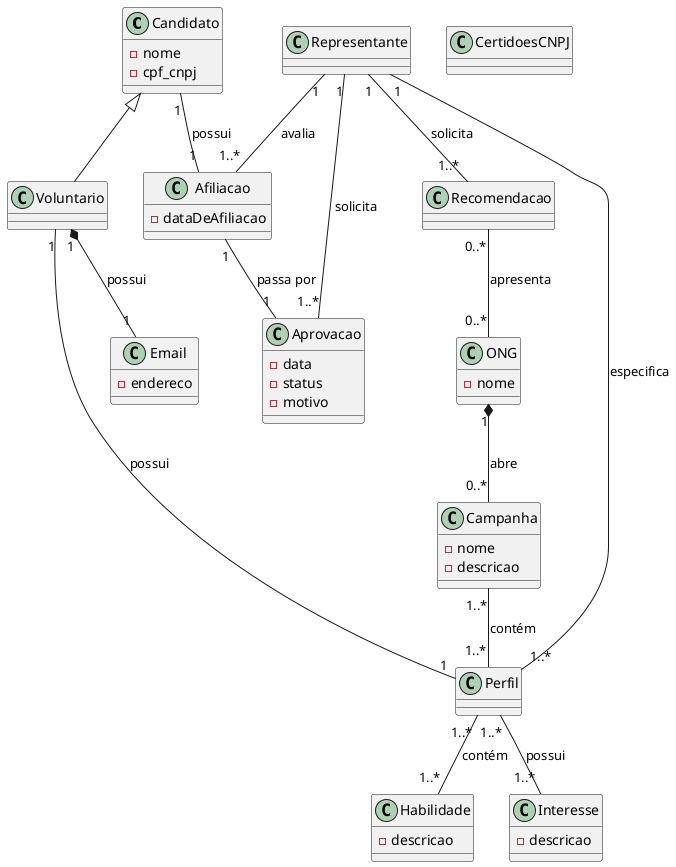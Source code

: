 @startuml
class Candidato {
    -nome
    -cpf_cnpj
}

class ONG { 
    -nome
}

class Voluntario extends Candidato {

}

class Campanha {
    -nome
    -descricao
}

class Afiliacao {
    -dataDeAfiliacao
}

class Perfil {

}

class Habilidade {
    -descricao
}

class Interesse {
    -descricao
}

class Representante {
    
}

class Email {
    -endereco
}

class Recomendacao {

}

class Aprovacao {
    -data
    -status
    -motivo
}

class CertidoesCNPJ {

}

Perfil "1..*" -- "1..*" Habilidade: contém
Perfil "1..*" -- "1..*" Interesse: possui

Candidato "1" -- "1" Afiliacao: possui

Voluntario "1" -- "1" Perfil: possui
Voluntario "1" *-- "1" Email: possui

ONG "1" *-- "0..*" Campanha: abre
Campanha "1..*" -- "1..*" Perfil: contém

Representante "1" -- "1..*" Afiliacao: avalia
Representante "1" -- "1..*" Aprovacao: solicita
Representante "1" -- "1..*" Perfil: especifica
Representante "1" -- "1..*" Recomendacao: solicita

Recomendacao "0..*" -- "0..*" ONG: apresenta

Afiliacao "1" -- "1" Aprovacao : "passa por"

@enduml

